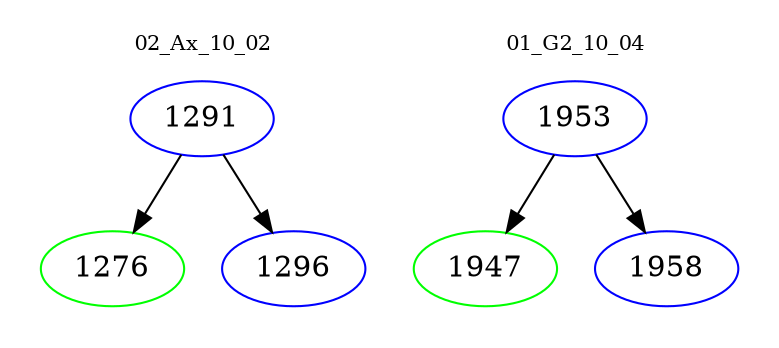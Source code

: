 digraph{
subgraph cluster_0 {
color = white
label = "02_Ax_10_02";
fontsize=10;
T0_1291 [label="1291", color="blue"]
T0_1291 -> T0_1276 [color="black"]
T0_1276 [label="1276", color="green"]
T0_1291 -> T0_1296 [color="black"]
T0_1296 [label="1296", color="blue"]
}
subgraph cluster_1 {
color = white
label = "01_G2_10_04";
fontsize=10;
T1_1953 [label="1953", color="blue"]
T1_1953 -> T1_1947 [color="black"]
T1_1947 [label="1947", color="green"]
T1_1953 -> T1_1958 [color="black"]
T1_1958 [label="1958", color="blue"]
}
}
